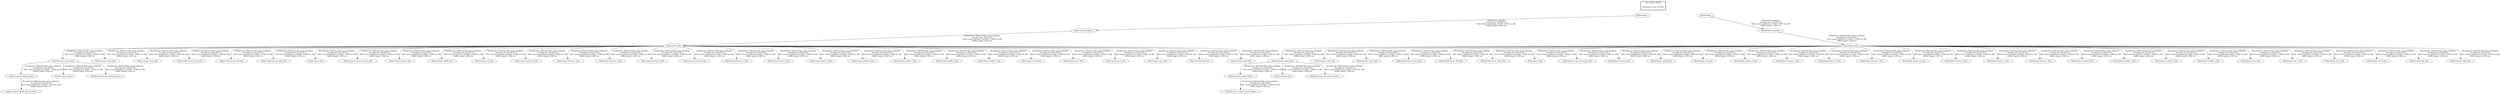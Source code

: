 digraph G {
"Robot1/odom" -> "Robot1/base_footprint"[label="Broadcaster: /gazebo\nAverage rate: 100.201 Hz\nMost recent transform: 30.350 ( 0.010 sec old)\nBuffer length: 4.980 sec\n"];
"Robot2/odom" -> "Robot2/base_footprint"[label="Broadcaster: /gazebo\nAverage rate: 100.201 Hz\nMost recent transform: 30.360 ( 0.000 sec old)\nBuffer length: 4.980 sec\n"];
"Robot1/base_footprint" -> "Robot1/base_link"[label="Broadcaster: /Robot1/robot_state_publisher\nAverage rate: 30.162 Hz\nMost recent transform: 30.840 ( -0.480 sec old)\nBuffer length: 4.940 sec\n"];
"Robot1/camera_rgb_frame" -> "Robot1/camera_depth_frame"[label="Broadcaster: /Robot1/robot_state_publisher\nAverage rate: 30.162 Hz\nMost recent transform: 30.840 ( -0.480 sec old)\nBuffer length: 4.940 sec\n"];
"Robot1/base_link" -> "Robot1/camera_rgb_frame"[label="Broadcaster: /Robot1/robot_state_publisher\nAverage rate: 30.162 Hz\nMost recent transform: 30.840 ( -0.480 sec old)\nBuffer length: 4.940 sec\n"];
"Robot1/camera_depth_frame" -> "Robot1/camera_depth_optical_frame"[label="Broadcaster: /Robot1/robot_state_publisher\nAverage rate: 30.162 Hz\nMost recent transform: 30.840 ( -0.480 sec old)\nBuffer length: 4.940 sec\n"];
"Robot1/camera_rgb_frame" -> "Robot1/camera_link"[label="Broadcaster: /Robot1/robot_state_publisher\nAverage rate: 30.162 Hz\nMost recent transform: 30.840 ( -0.480 sec old)\nBuffer length: 4.940 sec\n"];
"Robot1/camera_rgb_frame" -> "Robot1/camera_rgb_optical_frame"[label="Broadcaster: /Robot1/robot_state_publisher\nAverage rate: 30.162 Hz\nMost recent transform: 30.840 ( -0.480 sec old)\nBuffer length: 4.940 sec\n"];
"Robot1/base_link" -> "Robot1/caster_back_link"[label="Broadcaster: /Robot1/robot_state_publisher\nAverage rate: 30.162 Hz\nMost recent transform: 30.840 ( -0.480 sec old)\nBuffer length: 4.940 sec\n"];
"Robot1/base_link" -> "Robot1/caster_front_link"[label="Broadcaster: /Robot1/robot_state_publisher\nAverage rate: 30.162 Hz\nMost recent transform: 30.840 ( -0.480 sec old)\nBuffer length: 4.940 sec\n"];
"Robot1/base_link" -> "Robot1/cliff_sensor_front_link"[label="Broadcaster: /Robot1/robot_state_publisher\nAverage rate: 30.162 Hz\nMost recent transform: 30.840 ( -0.480 sec old)\nBuffer length: 4.940 sec\n"];
"Robot1/base_link" -> "Robot1/cliff_sensor_left_link"[label="Broadcaster: /Robot1/robot_state_publisher\nAverage rate: 30.162 Hz\nMost recent transform: 30.840 ( -0.480 sec old)\nBuffer length: 4.940 sec\n"];
"Robot1/base_link" -> "Robot1/cliff_sensor_right_link"[label="Broadcaster: /Robot1/robot_state_publisher\nAverage rate: 30.162 Hz\nMost recent transform: 30.840 ( -0.480 sec old)\nBuffer length: 4.940 sec\n"];
"Robot1/base_link" -> "Robot1/gyro_link"[label="Broadcaster: /Robot1/robot_state_publisher\nAverage rate: 30.162 Hz\nMost recent transform: 30.840 ( -0.480 sec old)\nBuffer length: 4.940 sec\n"];
"Robot1/base_link" -> "Robot1/mount_asus_xtion_pro_link"[label="Broadcaster: /Robot1/robot_state_publisher\nAverage rate: 30.162 Hz\nMost recent transform: 30.840 ( -0.480 sec old)\nBuffer length: 4.940 sec\n"];
"Robot1/base_link" -> "Robot1/plate_bottom_link"[label="Broadcaster: /Robot1/robot_state_publisher\nAverage rate: 30.162 Hz\nMost recent transform: 30.840 ( -0.480 sec old)\nBuffer length: 4.940 sec\n"];
"Robot1/base_link" -> "Robot1/plate_middle_link"[label="Broadcaster: /Robot1/robot_state_publisher\nAverage rate: 30.162 Hz\nMost recent transform: 30.840 ( -0.480 sec old)\nBuffer length: 4.940 sec\n"];
"Robot1/base_link" -> "Robot1/plate_top_link"[label="Broadcaster: /Robot1/robot_state_publisher\nAverage rate: 30.162 Hz\nMost recent transform: 30.840 ( -0.480 sec old)\nBuffer length: 4.940 sec\n"];
"Robot1/base_link" -> "Robot1/pole_bottom_0_link"[label="Broadcaster: /Robot1/robot_state_publisher\nAverage rate: 30.162 Hz\nMost recent transform: 30.840 ( -0.480 sec old)\nBuffer length: 4.940 sec\n"];
"Robot1/base_link" -> "Robot1/pole_bottom_1_link"[label="Broadcaster: /Robot1/robot_state_publisher\nAverage rate: 30.162 Hz\nMost recent transform: 30.840 ( -0.480 sec old)\nBuffer length: 4.940 sec\n"];
"Robot1/base_link" -> "Robot1/pole_bottom_2_link"[label="Broadcaster: /Robot1/robot_state_publisher\nAverage rate: 30.162 Hz\nMost recent transform: 30.840 ( -0.480 sec old)\nBuffer length: 4.940 sec\n"];
"Robot1/base_link" -> "Robot1/pole_bottom_3_link"[label="Broadcaster: /Robot1/robot_state_publisher\nAverage rate: 30.162 Hz\nMost recent transform: 30.840 ( -0.480 sec old)\nBuffer length: 4.940 sec\n"];
"Robot1/base_link" -> "Robot1/pole_bottom_4_link"[label="Broadcaster: /Robot1/robot_state_publisher\nAverage rate: 30.162 Hz\nMost recent transform: 30.840 ( -0.480 sec old)\nBuffer length: 4.940 sec\n"];
"Robot1/base_link" -> "Robot1/pole_bottom_5_link"[label="Broadcaster: /Robot1/robot_state_publisher\nAverage rate: 30.162 Hz\nMost recent transform: 30.840 ( -0.480 sec old)\nBuffer length: 4.940 sec\n"];
"Robot1/base_link" -> "Robot1/pole_kinect_0_link"[label="Broadcaster: /Robot1/robot_state_publisher\nAverage rate: 30.162 Hz\nMost recent transform: 30.840 ( -0.480 sec old)\nBuffer length: 4.940 sec\n"];
"Robot1/base_link" -> "Robot1/pole_kinect_1_link"[label="Broadcaster: /Robot1/robot_state_publisher\nAverage rate: 30.162 Hz\nMost recent transform: 30.840 ( -0.480 sec old)\nBuffer length: 4.940 sec\n"];
"Robot1/base_link" -> "Robot1/pole_middle_0_link"[label="Broadcaster: /Robot1/robot_state_publisher\nAverage rate: 30.162 Hz\nMost recent transform: 30.840 ( -0.480 sec old)\nBuffer length: 4.940 sec\n"];
"Robot1/base_link" -> "Robot1/pole_middle_1_link"[label="Broadcaster: /Robot1/robot_state_publisher\nAverage rate: 30.162 Hz\nMost recent transform: 30.840 ( -0.480 sec old)\nBuffer length: 4.940 sec\n"];
"Robot1/base_link" -> "Robot1/pole_middle_2_link"[label="Broadcaster: /Robot1/robot_state_publisher\nAverage rate: 30.162 Hz\nMost recent transform: 30.840 ( -0.480 sec old)\nBuffer length: 4.940 sec\n"];
"Robot1/base_link" -> "Robot1/pole_middle_3_link"[label="Broadcaster: /Robot1/robot_state_publisher\nAverage rate: 30.162 Hz\nMost recent transform: 30.840 ( -0.480 sec old)\nBuffer length: 4.940 sec\n"];
"Robot1/base_link" -> "Robot1/pole_top_0_link"[label="Broadcaster: /Robot1/robot_state_publisher\nAverage rate: 30.162 Hz\nMost recent transform: 30.840 ( -0.480 sec old)\nBuffer length: 4.940 sec\n"];
"Robot1/base_link" -> "Robot1/pole_top_1_link"[label="Broadcaster: /Robot1/robot_state_publisher\nAverage rate: 30.162 Hz\nMost recent transform: 30.840 ( -0.480 sec old)\nBuffer length: 4.940 sec\n"];
"Robot1/base_link" -> "Robot1/pole_top_2_link"[label="Broadcaster: /Robot1/robot_state_publisher\nAverage rate: 30.162 Hz\nMost recent transform: 30.840 ( -0.480 sec old)\nBuffer length: 4.940 sec\n"];
"Robot1/base_link" -> "Robot1/pole_top_3_link"[label="Broadcaster: /Robot1/robot_state_publisher\nAverage rate: 30.162 Hz\nMost recent transform: 30.840 ( -0.480 sec old)\nBuffer length: 4.940 sec\n"];
"Robot1/base_link" -> "Robot1/wheel_left_link"[label="Broadcaster: /Robot1/robot_state_publisher\nAverage rate: 25.102 Hz\nMost recent transform: 30.300 ( 0.060 sec old)\nBuffer length: 4.900 sec\n"];
"Robot1/base_link" -> "Robot1/wheel_right_link"[label="Broadcaster: /Robot1/robot_state_publisher\nAverage rate: 25.102 Hz\nMost recent transform: 30.300 ( 0.060 sec old)\nBuffer length: 4.900 sec\n"];
"Robot2/base_footprint" -> "Robot2/base_link"[label="Broadcaster: /Robot2/robot_state_publisher\nAverage rate: 30.162 Hz\nMost recent transform: 30.840 ( -0.480 sec old)\nBuffer length: 4.940 sec\n"];
"Robot2/camera_rgb_frame" -> "Robot2/camera_depth_frame"[label="Broadcaster: /Robot2/robot_state_publisher\nAverage rate: 30.162 Hz\nMost recent transform: 30.840 ( -0.480 sec old)\nBuffer length: 4.940 sec\n"];
"Robot2/base_link" -> "Robot2/camera_rgb_frame"[label="Broadcaster: /Robot2/robot_state_publisher\nAverage rate: 30.162 Hz\nMost recent transform: 30.840 ( -0.480 sec old)\nBuffer length: 4.940 sec\n"];
"Robot2/camera_depth_frame" -> "Robot2/camera_depth_optical_frame"[label="Broadcaster: /Robot2/robot_state_publisher\nAverage rate: 30.162 Hz\nMost recent transform: 30.840 ( -0.480 sec old)\nBuffer length: 4.940 sec\n"];
"Robot2/camera_rgb_frame" -> "Robot2/camera_link"[label="Broadcaster: /Robot2/robot_state_publisher\nAverage rate: 30.162 Hz\nMost recent transform: 30.840 ( -0.480 sec old)\nBuffer length: 4.940 sec\n"];
"Robot2/camera_rgb_frame" -> "Robot2/camera_rgb_optical_frame"[label="Broadcaster: /Robot2/robot_state_publisher\nAverage rate: 30.162 Hz\nMost recent transform: 30.840 ( -0.480 sec old)\nBuffer length: 4.940 sec\n"];
"Robot2/base_link" -> "Robot2/caster_back_link"[label="Broadcaster: /Robot2/robot_state_publisher\nAverage rate: 30.162 Hz\nMost recent transform: 30.840 ( -0.480 sec old)\nBuffer length: 4.940 sec\n"];
"Robot2/base_link" -> "Robot2/caster_front_link"[label="Broadcaster: /Robot2/robot_state_publisher\nAverage rate: 30.162 Hz\nMost recent transform: 30.840 ( -0.480 sec old)\nBuffer length: 4.940 sec\n"];
"Robot2/base_link" -> "Robot2/cliff_sensor_front_link"[label="Broadcaster: /Robot2/robot_state_publisher\nAverage rate: 30.162 Hz\nMost recent transform: 30.840 ( -0.480 sec old)\nBuffer length: 4.940 sec\n"];
"Robot2/base_link" -> "Robot2/cliff_sensor_left_link"[label="Broadcaster: /Robot2/robot_state_publisher\nAverage rate: 30.162 Hz\nMost recent transform: 30.840 ( -0.480 sec old)\nBuffer length: 4.940 sec\n"];
"Robot2/base_link" -> "Robot2/cliff_sensor_right_link"[label="Broadcaster: /Robot2/robot_state_publisher\nAverage rate: 30.162 Hz\nMost recent transform: 30.840 ( -0.480 sec old)\nBuffer length: 4.940 sec\n"];
"Robot2/base_link" -> "Robot2/gyro_link"[label="Broadcaster: /Robot2/robot_state_publisher\nAverage rate: 30.162 Hz\nMost recent transform: 30.840 ( -0.480 sec old)\nBuffer length: 4.940 sec\n"];
"Robot2/base_link" -> "Robot2/mount_asus_xtion_pro_link"[label="Broadcaster: /Robot2/robot_state_publisher\nAverage rate: 30.162 Hz\nMost recent transform: 30.840 ( -0.480 sec old)\nBuffer length: 4.940 sec\n"];
"Robot2/base_link" -> "Robot2/plate_bottom_link"[label="Broadcaster: /Robot2/robot_state_publisher\nAverage rate: 30.162 Hz\nMost recent transform: 30.840 ( -0.480 sec old)\nBuffer length: 4.940 sec\n"];
"Robot2/base_link" -> "Robot2/plate_middle_link"[label="Broadcaster: /Robot2/robot_state_publisher\nAverage rate: 30.162 Hz\nMost recent transform: 30.840 ( -0.480 sec old)\nBuffer length: 4.940 sec\n"];
"Robot2/base_link" -> "Robot2/plate_top_link"[label="Broadcaster: /Robot2/robot_state_publisher\nAverage rate: 30.162 Hz\nMost recent transform: 30.840 ( -0.480 sec old)\nBuffer length: 4.940 sec\n"];
"Robot2/base_link" -> "Robot2/pole_bottom_0_link"[label="Broadcaster: /Robot2/robot_state_publisher\nAverage rate: 30.162 Hz\nMost recent transform: 30.840 ( -0.480 sec old)\nBuffer length: 4.940 sec\n"];
"Robot2/base_link" -> "Robot2/pole_bottom_1_link"[label="Broadcaster: /Robot2/robot_state_publisher\nAverage rate: 30.162 Hz\nMost recent transform: 30.840 ( -0.480 sec old)\nBuffer length: 4.940 sec\n"];
"Robot2/base_link" -> "Robot2/pole_bottom_2_link"[label="Broadcaster: /Robot2/robot_state_publisher\nAverage rate: 30.162 Hz\nMost recent transform: 30.840 ( -0.480 sec old)\nBuffer length: 4.940 sec\n"];
"Robot2/base_link" -> "Robot2/pole_bottom_3_link"[label="Broadcaster: /Robot2/robot_state_publisher\nAverage rate: 30.162 Hz\nMost recent transform: 30.840 ( -0.480 sec old)\nBuffer length: 4.940 sec\n"];
"Robot2/base_link" -> "Robot2/pole_bottom_4_link"[label="Broadcaster: /Robot2/robot_state_publisher\nAverage rate: 30.162 Hz\nMost recent transform: 30.840 ( -0.480 sec old)\nBuffer length: 4.940 sec\n"];
"Robot2/base_link" -> "Robot2/pole_bottom_5_link"[label="Broadcaster: /Robot2/robot_state_publisher\nAverage rate: 30.162 Hz\nMost recent transform: 30.840 ( -0.480 sec old)\nBuffer length: 4.940 sec\n"];
"Robot2/base_link" -> "Robot2/pole_kinect_0_link"[label="Broadcaster: /Robot2/robot_state_publisher\nAverage rate: 30.162 Hz\nMost recent transform: 30.840 ( -0.480 sec old)\nBuffer length: 4.940 sec\n"];
"Robot2/base_link" -> "Robot2/pole_kinect_1_link"[label="Broadcaster: /Robot2/robot_state_publisher\nAverage rate: 30.162 Hz\nMost recent transform: 30.840 ( -0.480 sec old)\nBuffer length: 4.940 sec\n"];
"Robot2/base_link" -> "Robot2/pole_middle_0_link"[label="Broadcaster: /Robot2/robot_state_publisher\nAverage rate: 30.162 Hz\nMost recent transform: 30.840 ( -0.480 sec old)\nBuffer length: 4.940 sec\n"];
"Robot2/base_link" -> "Robot2/pole_middle_1_link"[label="Broadcaster: /Robot2/robot_state_publisher\nAverage rate: 30.162 Hz\nMost recent transform: 30.840 ( -0.480 sec old)\nBuffer length: 4.940 sec\n"];
"Robot2/base_link" -> "Robot2/pole_middle_2_link"[label="Broadcaster: /Robot2/robot_state_publisher\nAverage rate: 30.162 Hz\nMost recent transform: 30.840 ( -0.480 sec old)\nBuffer length: 4.940 sec\n"];
"Robot2/base_link" -> "Robot2/pole_middle_3_link"[label="Broadcaster: /Robot2/robot_state_publisher\nAverage rate: 30.162 Hz\nMost recent transform: 30.840 ( -0.480 sec old)\nBuffer length: 4.940 sec\n"];
"Robot2/base_link" -> "Robot2/pole_top_0_link"[label="Broadcaster: /Robot2/robot_state_publisher\nAverage rate: 30.162 Hz\nMost recent transform: 30.840 ( -0.480 sec old)\nBuffer length: 4.940 sec\n"];
"Robot2/base_link" -> "Robot2/pole_top_1_link"[label="Broadcaster: /Robot2/robot_state_publisher\nAverage rate: 30.162 Hz\nMost recent transform: 30.840 ( -0.480 sec old)\nBuffer length: 4.940 sec\n"];
"Robot2/base_link" -> "Robot2/pole_top_2_link"[label="Broadcaster: /Robot2/robot_state_publisher\nAverage rate: 30.162 Hz\nMost recent transform: 30.840 ( -0.480 sec old)\nBuffer length: 4.940 sec\n"];
"Robot2/base_link" -> "Robot2/pole_top_3_link"[label="Broadcaster: /Robot2/robot_state_publisher\nAverage rate: 30.162 Hz\nMost recent transform: 30.840 ( -0.480 sec old)\nBuffer length: 4.940 sec\n"];
"Robot2/base_link" -> "Robot2/wheel_left_link"[label="Broadcaster: /Robot2/robot_state_publisher\nAverage rate: 24.540 Hz\nMost recent transform: 30.310 ( 0.050 sec old)\nBuffer length: 4.890 sec\n"];
"Robot2/base_link" -> "Robot2/wheel_right_link"[label="Broadcaster: /Robot2/robot_state_publisher\nAverage rate: 24.540 Hz\nMost recent transform: 30.310 ( 0.050 sec old)\nBuffer length: 4.890 sec\n"];
edge [style=invis];
 subgraph cluster_legend { style=bold; color=black; label ="view_frames Result";
"Recorded at time: 30.360"[ shape=plaintext ] ;
 }->"Robot1/odom";
edge [style=invis];
 subgraph cluster_legend { style=bold; color=black; label ="view_frames Result";
"Recorded at time: 30.360"[ shape=plaintext ] ;
 }->"Robot2/odom";
}
